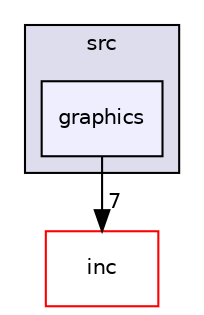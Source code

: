 digraph "src/graphics" {
  compound=true
  node [ fontsize="10", fontname="Helvetica"];
  edge [ labelfontsize="10", labelfontname="Helvetica"];
  subgraph clusterdir_68267d1309a1af8e8297ef4c3efbcdba {
    graph [ bgcolor="#ddddee", pencolor="black", label="src" fontname="Helvetica", fontsize="10", URL="dir_68267d1309a1af8e8297ef4c3efbcdba.html"]
  dir_560415a5d2bc4999842279f4fc1debef [shape=box, label="graphics", style="filled", fillcolor="#eeeeff", pencolor="black", URL="dir_560415a5d2bc4999842279f4fc1debef.html"];
  }
  dir_bfccd401955b95cf8c75461437045ac0 [shape=box label="inc" fillcolor="white" style="filled" color="red" URL="dir_bfccd401955b95cf8c75461437045ac0.html"];
  dir_560415a5d2bc4999842279f4fc1debef->dir_bfccd401955b95cf8c75461437045ac0 [headlabel="7", labeldistance=1.5 headhref="dir_000006_000000.html"];
}
